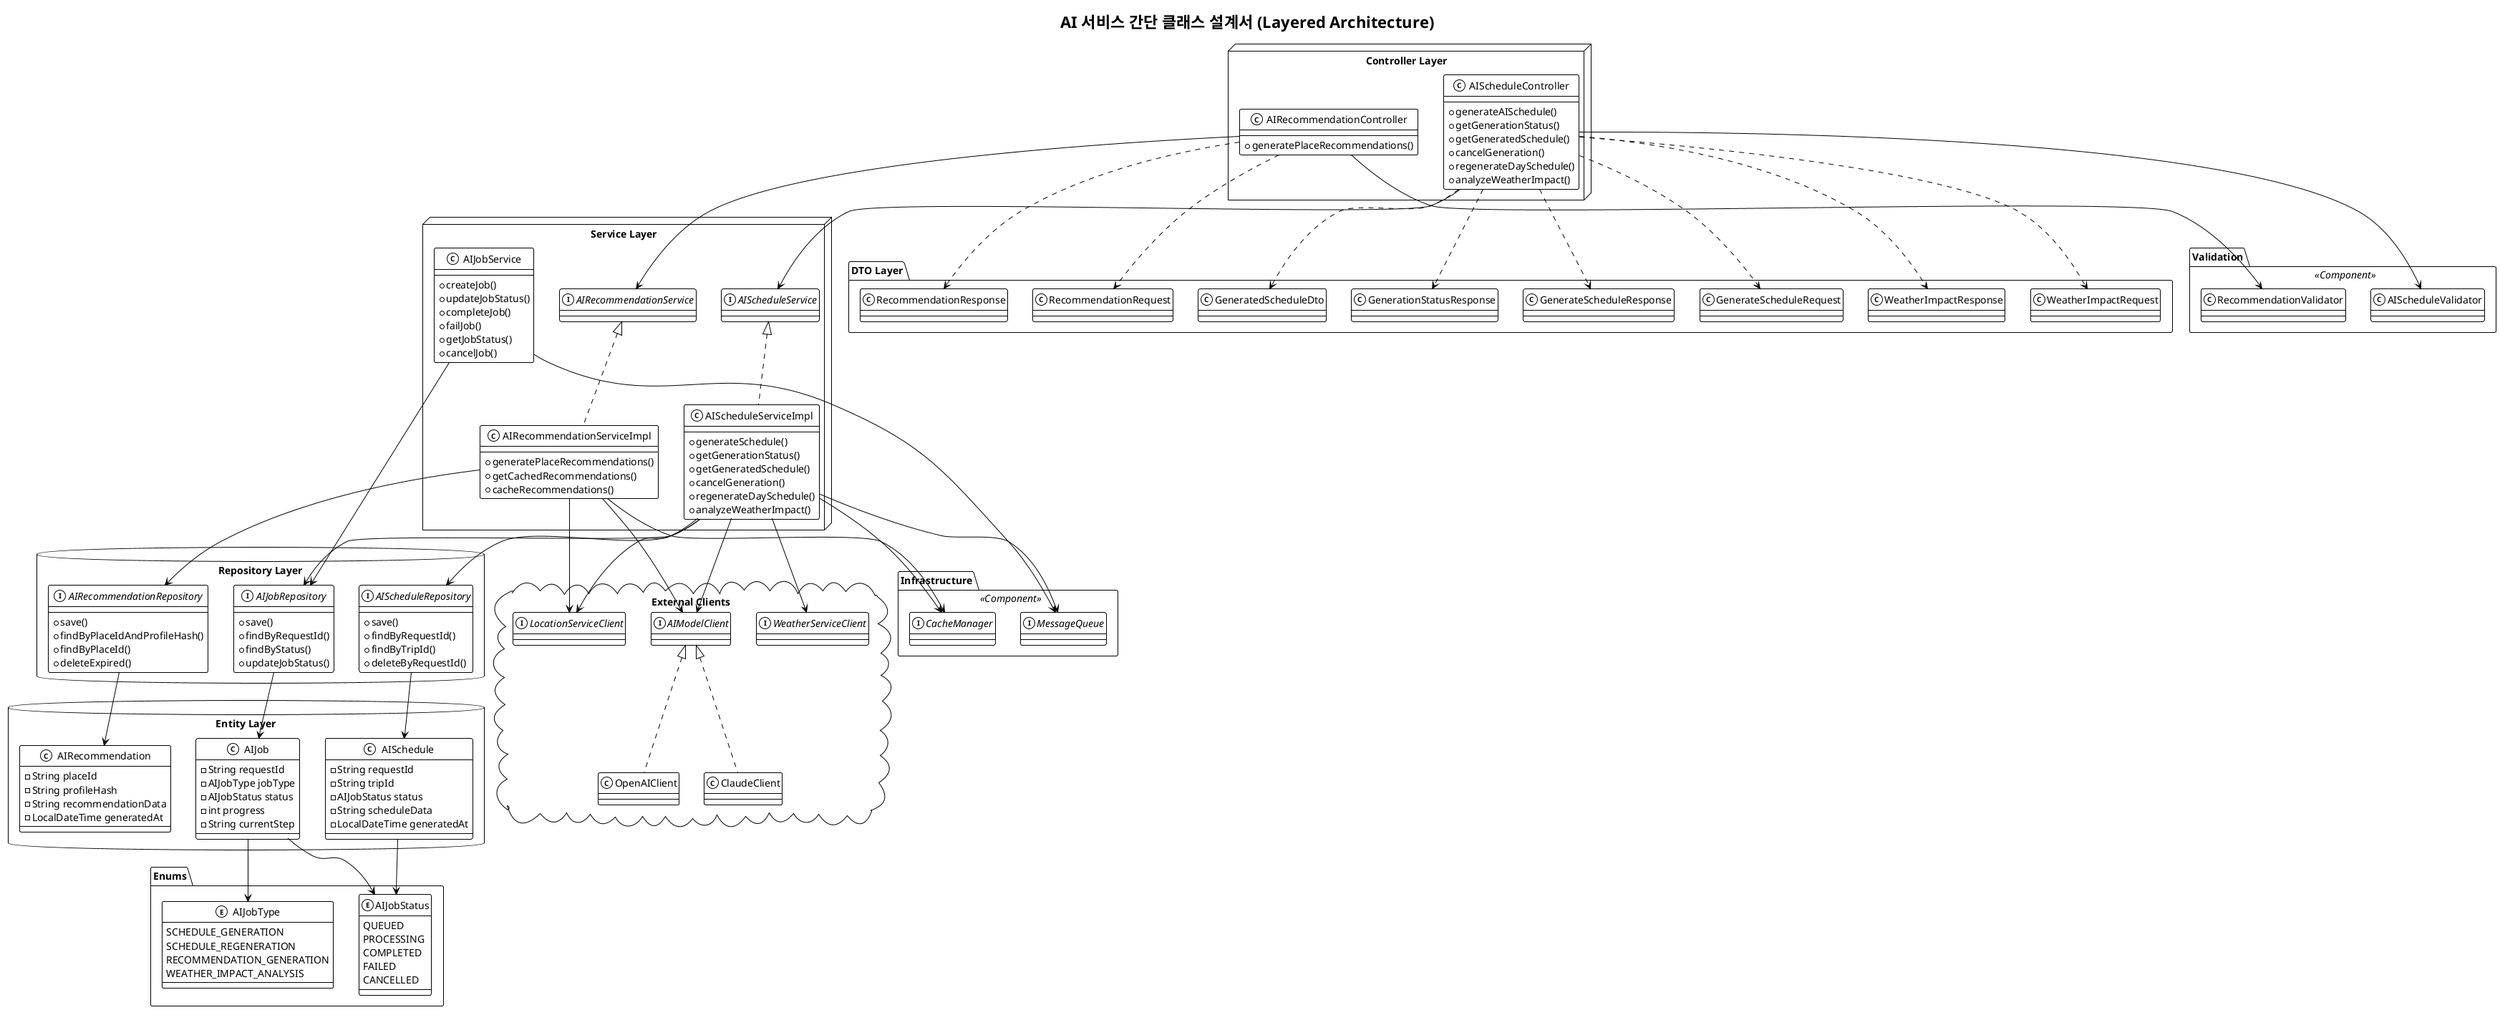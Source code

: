 @startuml
!theme mono

title AI 서비스 간단 클래스 설계서 (Layered Architecture)

' ======================================
' Controller Layer
' ======================================
package "Controller Layer" <<Node>> {
    class AIScheduleController {
        +generateAISchedule()
        +getGenerationStatus()
        +getGeneratedSchedule()
        +cancelGeneration()
        +regenerateDaySchedule()
        +analyzeWeatherImpact()
    }

    class AIRecommendationController {
        +generatePlaceRecommendations()
    }
}

' ======================================
' Service Layer
' ======================================
package "Service Layer" <<Node>> {
    interface AIScheduleService
    class AIScheduleServiceImpl {
        +generateSchedule()
        +getGenerationStatus()
        +getGeneratedSchedule()
        +cancelGeneration()
        +regenerateDaySchedule()
        +analyzeWeatherImpact()
    }

    interface AIRecommendationService
    class AIRecommendationServiceImpl {
        +generatePlaceRecommendations()
        +getCachedRecommendations()
        +cacheRecommendations()
    }

    class AIJobService {
        +createJob()
        +updateJobStatus()
        +completeJob()
        +failJob()
        +getJobStatus()
        +cancelJob()
    }
}

' ======================================
' Repository Layer
' ======================================
package "Repository Layer" <<Database>> {
    interface AIScheduleRepository {
        +save()
        +findByRequestId()
        +findByTripId()
        +deleteByRequestId()
    }

    interface AIJobRepository {
        +save()
        +findByRequestId()
        +findByStatus()
        +updateJobStatus()
    }

    interface AIRecommendationRepository {
        +save()
        +findByPlaceIdAndProfileHash()
        +findByPlaceId()
        +deleteExpired()
    }
}

' ======================================
' Entity Layer
' ======================================
package "Entity Layer" <<Database>> {
    class AISchedule {
        -String requestId
        -String tripId
        -AIJobStatus status
        -String scheduleData
        -LocalDateTime generatedAt
    }

    class AIJob {
        -String requestId
        -AIJobType jobType
        -AIJobStatus status
        -int progress
        -String currentStep
    }

    class AIRecommendation {
        -String placeId
        -String profileHash
        -String recommendationData
        -LocalDateTime generatedAt
    }
}

' ======================================
' External Clients
' ======================================
package "External Clients" <<Cloud>> {
    interface AIModelClient
    class OpenAIClient
    class ClaudeClient
    
    interface WeatherServiceClient
    interface LocationServiceClient
}

' ======================================
' DTO Layer
' ======================================
package "DTO Layer" <<Folder>> {
    class GenerateScheduleRequest
    class GenerateScheduleResponse
    class GenerationStatusResponse
    class GeneratedScheduleDto
    class RecommendationRequest
    class RecommendationResponse
    class WeatherImpactRequest
    class WeatherImpactResponse
}

' ======================================
' Enums
' ======================================
package "Enums" <<Folder>> {
    enum AIJobType {
        SCHEDULE_GENERATION
        SCHEDULE_REGENERATION
        RECOMMENDATION_GENERATION
        WEATHER_IMPACT_ANALYSIS
    }

    enum AIJobStatus {
        QUEUED
        PROCESSING
        COMPLETED
        FAILED
        CANCELLED
    }
}

' ======================================
' Infrastructure
' ======================================
package "Infrastructure" <<Component>> {
    interface CacheManager
    interface MessageQueue
}

' ======================================
' Validation
' ======================================
package "Validation" <<Component>> {
    class AIScheduleValidator
    class RecommendationValidator
}

' ======================================
' Main Relationships
' ======================================

' Layered Architecture Flow
AIScheduleController --> AIScheduleService
AIScheduleController --> AIScheduleValidator
AIRecommendationController --> AIRecommendationService
AIRecommendationController --> RecommendationValidator

AIScheduleService <|.. AIScheduleServiceImpl
AIRecommendationService <|.. AIRecommendationServiceImpl

AIScheduleServiceImpl --> AIScheduleRepository
AIScheduleServiceImpl --> AIJobRepository
AIScheduleServiceImpl --> AIModelClient
AIScheduleServiceImpl --> WeatherServiceClient
AIScheduleServiceImpl --> LocationServiceClient
AIScheduleServiceImpl --> CacheManager
AIScheduleServiceImpl --> MessageQueue

AIRecommendationServiceImpl --> AIRecommendationRepository
AIRecommendationServiceImpl --> AIModelClient
AIRecommendationServiceImpl --> LocationServiceClient
AIRecommendationServiceImpl --> CacheManager

AIJobService --> AIJobRepository
AIJobService --> MessageQueue

' AI Model Client Implementations  
AIModelClient <|.. OpenAIClient
AIModelClient <|.. ClaudeClient

' Entity Usage
AIScheduleRepository --> AISchedule
AIJobRepository --> AIJob
AIRecommendationRepository --> AIRecommendation

AISchedule --> AIJobStatus
AIJob --> AIJobType
AIJob --> AIJobStatus

' DTO Usage by Controllers
AIScheduleController ..> GenerateScheduleRequest
AIScheduleController ..> GenerateScheduleResponse
AIScheduleController ..> GenerationStatusResponse
AIScheduleController ..> GeneratedScheduleDto
AIScheduleController ..> WeatherImpactRequest
AIScheduleController ..> WeatherImpactResponse

AIRecommendationController ..> RecommendationRequest
AIRecommendationController ..> RecommendationResponse

@enduml